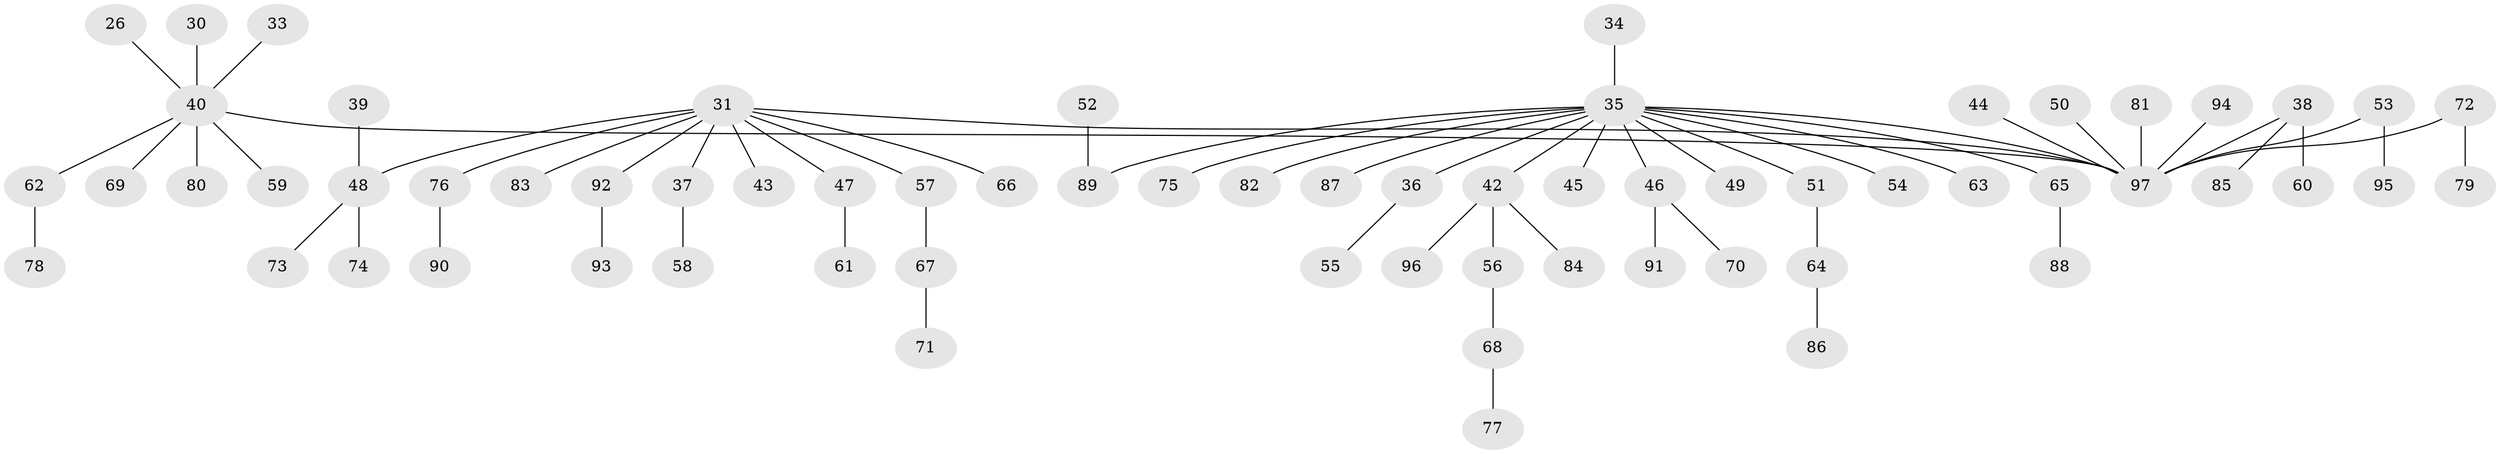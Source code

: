 // original degree distribution, {7: 0.010309278350515464, 4: 0.05154639175257732, 6: 0.030927835051546393, 3: 0.18556701030927836, 5: 0.010309278350515464, 1: 0.5154639175257731, 2: 0.1958762886597938}
// Generated by graph-tools (version 1.1) at 2025/56/03/04/25 21:56:12]
// undirected, 67 vertices, 66 edges
graph export_dot {
graph [start="1"]
  node [color=gray90,style=filled];
  26;
  30;
  31 [super="+10+18+11+24"];
  33;
  34;
  35 [super="+8+9+15+28+32"];
  36 [super="+17"];
  37;
  38;
  39;
  40 [super="+19+12+20"];
  42 [super="+29"];
  43;
  44;
  45;
  46;
  47;
  48 [super="+25"];
  49;
  50;
  51;
  52;
  53;
  54;
  55;
  56;
  57;
  58;
  59;
  60;
  61;
  62;
  63;
  64;
  65;
  66;
  67;
  68;
  69;
  70;
  71;
  72 [super="+21"];
  73;
  74;
  75;
  76;
  77;
  78;
  79;
  80;
  81;
  82;
  83;
  84;
  85;
  86;
  87;
  88;
  89 [super="+6+13+27"];
  90;
  91;
  92;
  93;
  94;
  95;
  96;
  97 [super="+41"];
  26 -- 40;
  30 -- 40;
  31 -- 47;
  31 -- 92;
  31 -- 66;
  31 -- 97;
  31 -- 37;
  31 -- 43;
  31 -- 76;
  31 -- 83;
  31 -- 57;
  31 -- 48;
  33 -- 40;
  34 -- 35;
  35 -- 63;
  35 -- 82;
  35 -- 87;
  35 -- 49;
  35 -- 89;
  35 -- 36;
  35 -- 97;
  35 -- 65;
  35 -- 54;
  35 -- 75;
  35 -- 45;
  35 -- 51;
  35 -- 42;
  35 -- 46;
  36 -- 55;
  37 -- 58;
  38 -- 60;
  38 -- 85;
  38 -- 97;
  39 -- 48;
  40 -- 62;
  40 -- 59;
  40 -- 80;
  40 -- 97;
  40 -- 69;
  42 -- 56;
  42 -- 96;
  42 -- 84;
  44 -- 97;
  46 -- 70;
  46 -- 91;
  47 -- 61;
  48 -- 73;
  48 -- 74;
  50 -- 97;
  51 -- 64;
  52 -- 89;
  53 -- 95;
  53 -- 97;
  56 -- 68;
  57 -- 67;
  62 -- 78;
  64 -- 86;
  65 -- 88;
  67 -- 71;
  68 -- 77;
  72 -- 79;
  72 -- 97;
  76 -- 90;
  81 -- 97;
  92 -- 93;
  94 -- 97;
}
